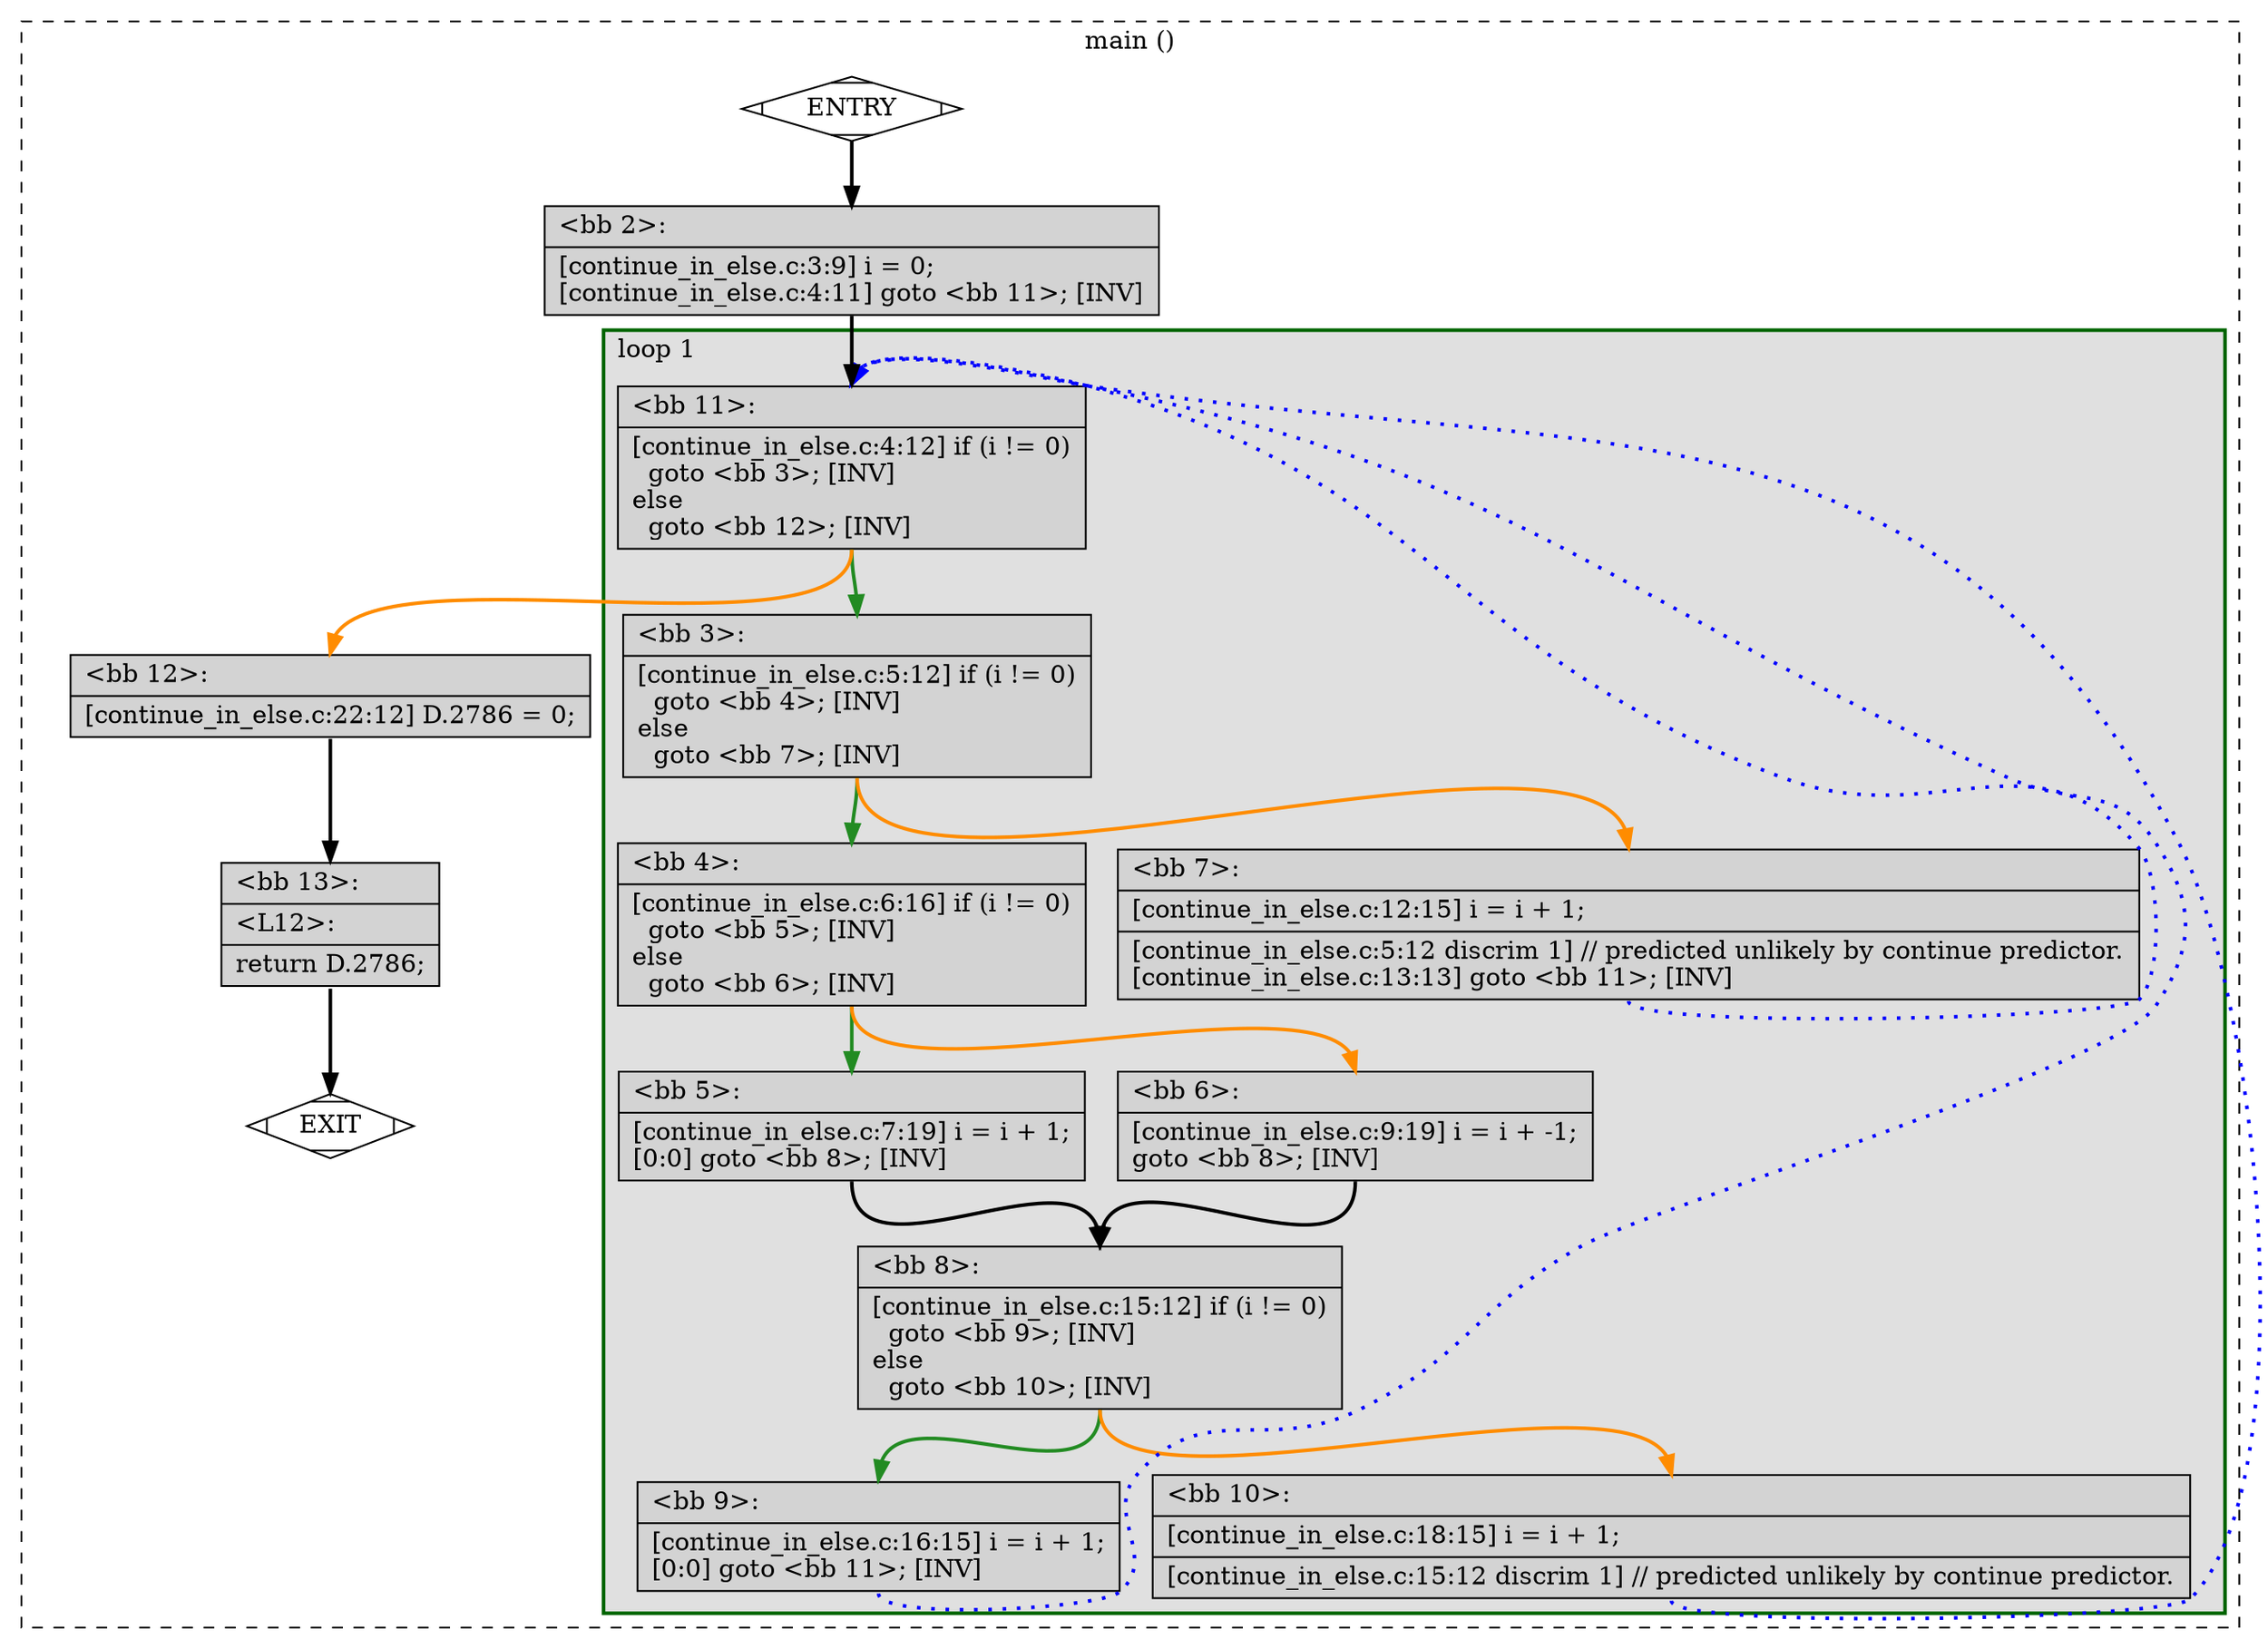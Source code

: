 digraph "a-continue_in_else.c.015t.cfg" {
overlap=false;
subgraph "cluster_main" {
	style="dashed";
	color="black";
	label="main ()";
	subgraph cluster_0_1 {
	style="filled";
	color="darkgreen";
	fillcolor="grey88";
	label="loop 1";
	labeljust=l;
	penwidth=2;
	fn_0_basic_block_11 [shape=record,style=filled,fillcolor=lightgrey,label="{\<bb\ 11\>:\l\
|[continue_in_else.c:4:12]\ if\ (i\ !=\ 0)\l\
\ \ goto\ \<bb\ 3\>;\ [INV]\l\
else\l\
\ \ goto\ \<bb\ 12\>;\ [INV]\l\
}"];

	fn_0_basic_block_3 [shape=record,style=filled,fillcolor=lightgrey,label="{\<bb\ 3\>:\l\
|[continue_in_else.c:5:12]\ if\ (i\ !=\ 0)\l\
\ \ goto\ \<bb\ 4\>;\ [INV]\l\
else\l\
\ \ goto\ \<bb\ 7\>;\ [INV]\l\
}"];

	fn_0_basic_block_4 [shape=record,style=filled,fillcolor=lightgrey,label="{\<bb\ 4\>:\l\
|[continue_in_else.c:6:16]\ if\ (i\ !=\ 0)\l\
\ \ goto\ \<bb\ 5\>;\ [INV]\l\
else\l\
\ \ goto\ \<bb\ 6\>;\ [INV]\l\
}"];

	fn_0_basic_block_7 [shape=record,style=filled,fillcolor=lightgrey,label="{\<bb\ 7\>:\l\
|[continue_in_else.c:12:15]\ i\ =\ i\ +\ 1;\l\
|[continue_in_else.c:5:12\ discrim\ 1]\ //\ predicted\ unlikely\ by\ continue\ predictor.\l\
[continue_in_else.c:13:13]\ goto\ \<bb\ 11\>;\ [INV]\l\
}"];

	fn_0_basic_block_5 [shape=record,style=filled,fillcolor=lightgrey,label="{\<bb\ 5\>:\l\
|[continue_in_else.c:7:19]\ i\ =\ i\ +\ 1;\l\
[0:0]\ goto\ \<bb\ 8\>;\ [INV]\l\
}"];

	fn_0_basic_block_6 [shape=record,style=filled,fillcolor=lightgrey,label="{\<bb\ 6\>:\l\
|[continue_in_else.c:9:19]\ i\ =\ i\ +\ -1;\l\
goto\ \<bb\ 8\>;\ [INV]\l\
}"];

	fn_0_basic_block_8 [shape=record,style=filled,fillcolor=lightgrey,label="{\<bb\ 8\>:\l\
|[continue_in_else.c:15:12]\ if\ (i\ !=\ 0)\l\
\ \ goto\ \<bb\ 9\>;\ [INV]\l\
else\l\
\ \ goto\ \<bb\ 10\>;\ [INV]\l\
}"];

	fn_0_basic_block_9 [shape=record,style=filled,fillcolor=lightgrey,label="{\<bb\ 9\>:\l\
|[continue_in_else.c:16:15]\ i\ =\ i\ +\ 1;\l\
[0:0]\ goto\ \<bb\ 11\>;\ [INV]\l\
}"];

	fn_0_basic_block_10 [shape=record,style=filled,fillcolor=lightgrey,label="{\<bb\ 10\>:\l\
|[continue_in_else.c:18:15]\ i\ =\ i\ +\ 1;\l\
|[continue_in_else.c:15:12\ discrim\ 1]\ //\ predicted\ unlikely\ by\ continue\ predictor.\l\
}"];

	}
	fn_0_basic_block_0 [shape=Mdiamond,style=filled,fillcolor=white,label="ENTRY"];

	fn_0_basic_block_1 [shape=Mdiamond,style=filled,fillcolor=white,label="EXIT"];

	fn_0_basic_block_2 [shape=record,style=filled,fillcolor=lightgrey,label="{\<bb\ 2\>:\l\
|[continue_in_else.c:3:9]\ i\ =\ 0;\l\
[continue_in_else.c:4:11]\ goto\ \<bb\ 11\>;\ [INV]\l\
}"];

	fn_0_basic_block_12 [shape=record,style=filled,fillcolor=lightgrey,label="{\<bb\ 12\>:\l\
|[continue_in_else.c:22:12]\ D.2786\ =\ 0;\l\
}"];

	fn_0_basic_block_13 [shape=record,style=filled,fillcolor=lightgrey,label="{\<bb\ 13\>:\l\
|\<L12\>:\l\
|return\ D.2786;\l\
}"];

	fn_0_basic_block_0:s -> fn_0_basic_block_2:n [style="solid,bold",color=black,weight=100,constraint=true];
	fn_0_basic_block_2:s -> fn_0_basic_block_11:n [style="solid,bold",color=black,weight=100,constraint=true];
	fn_0_basic_block_3:s -> fn_0_basic_block_4:n [style="solid,bold",color=forestgreen,weight=10,constraint=true];
	fn_0_basic_block_3:s -> fn_0_basic_block_7:n [style="solid,bold",color=darkorange,weight=10,constraint=true];
	fn_0_basic_block_4:s -> fn_0_basic_block_5:n [style="solid,bold",color=forestgreen,weight=10,constraint=true];
	fn_0_basic_block_4:s -> fn_0_basic_block_6:n [style="solid,bold",color=darkorange,weight=10,constraint=true];
	fn_0_basic_block_5:s -> fn_0_basic_block_8:n [style="solid,bold",color=black,weight=100,constraint=true];
	fn_0_basic_block_6:s -> fn_0_basic_block_8:n [style="solid,bold",color=black,weight=100,constraint=true];
	fn_0_basic_block_7:s -> fn_0_basic_block_11:n [style="dotted,bold",color=blue,weight=10,constraint=false];
	fn_0_basic_block_8:s -> fn_0_basic_block_9:n [style="solid,bold",color=forestgreen,weight=10,constraint=true];
	fn_0_basic_block_8:s -> fn_0_basic_block_10:n [style="solid,bold",color=darkorange,weight=10,constraint=true];
	fn_0_basic_block_9:s -> fn_0_basic_block_11:n [style="dotted,bold",color=blue,weight=10,constraint=false];
	fn_0_basic_block_10:s -> fn_0_basic_block_11:n [style="dotted,bold",color=blue,weight=10,constraint=false];
	fn_0_basic_block_11:s -> fn_0_basic_block_3:n [style="solid,bold",color=forestgreen,weight=10,constraint=true];
	fn_0_basic_block_11:s -> fn_0_basic_block_12:n [style="solid,bold",color=darkorange,weight=10,constraint=true];
	fn_0_basic_block_12:s -> fn_0_basic_block_13:n [style="solid,bold",color=black,weight=100,constraint=true];
	fn_0_basic_block_13:s -> fn_0_basic_block_1:n [style="solid,bold",color=black,weight=10,constraint=true];
	fn_0_basic_block_0:s -> fn_0_basic_block_1:n [style="invis",constraint=true];
}
}

